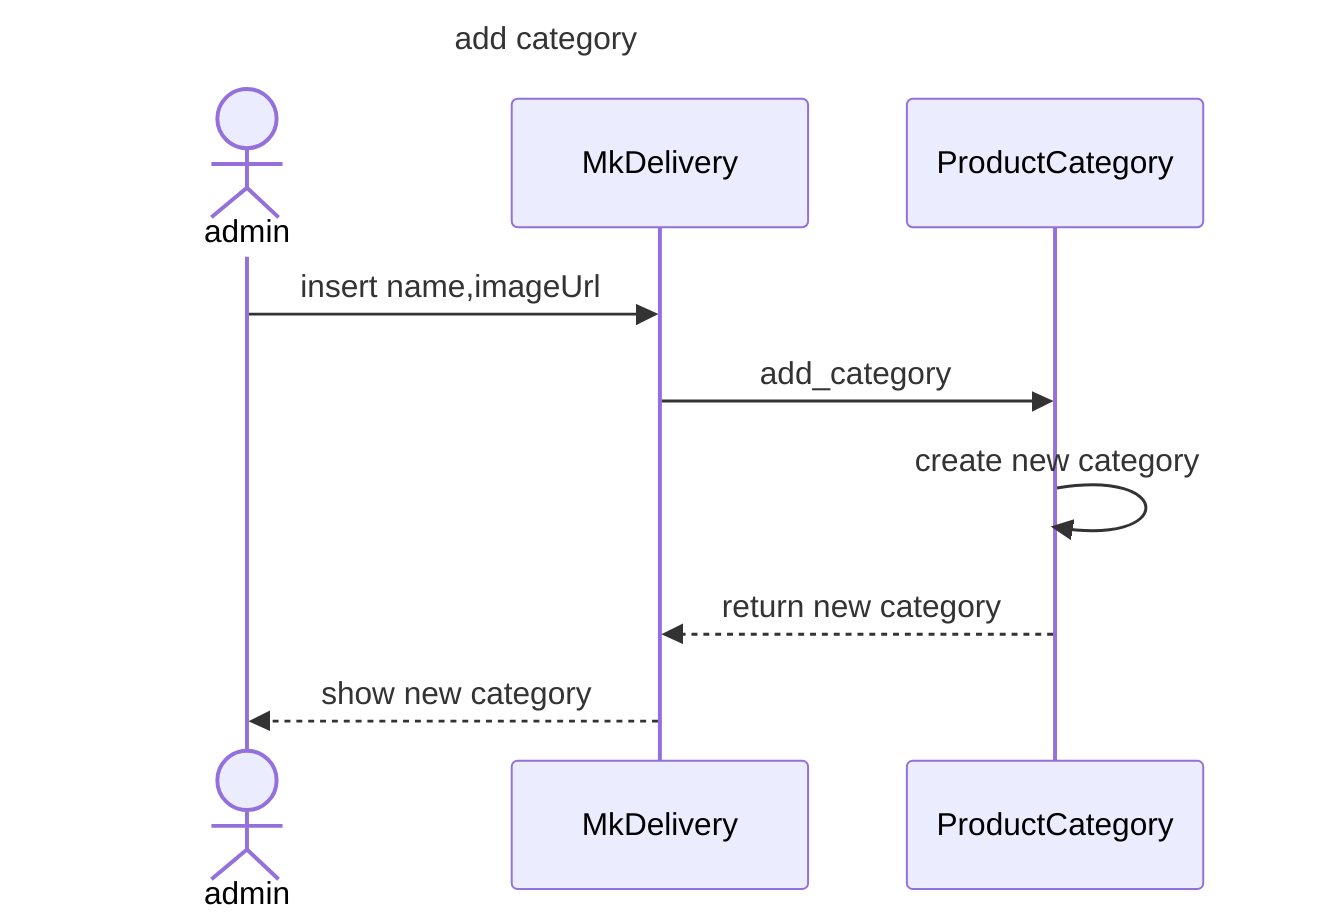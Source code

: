 sequenceDiagram
    title add category
    actor admin
    participant MkDelivery
    participant ProductCategory
    admin ->> MkDelivery: insert name,imageUrl
    MkDelivery ->> ProductCategory:add_category
    ProductCategory ->> ProductCategory:create new category
    ProductCategory -->> MkDelivery : return new category 
    MkDelivery -->> admin:show new category